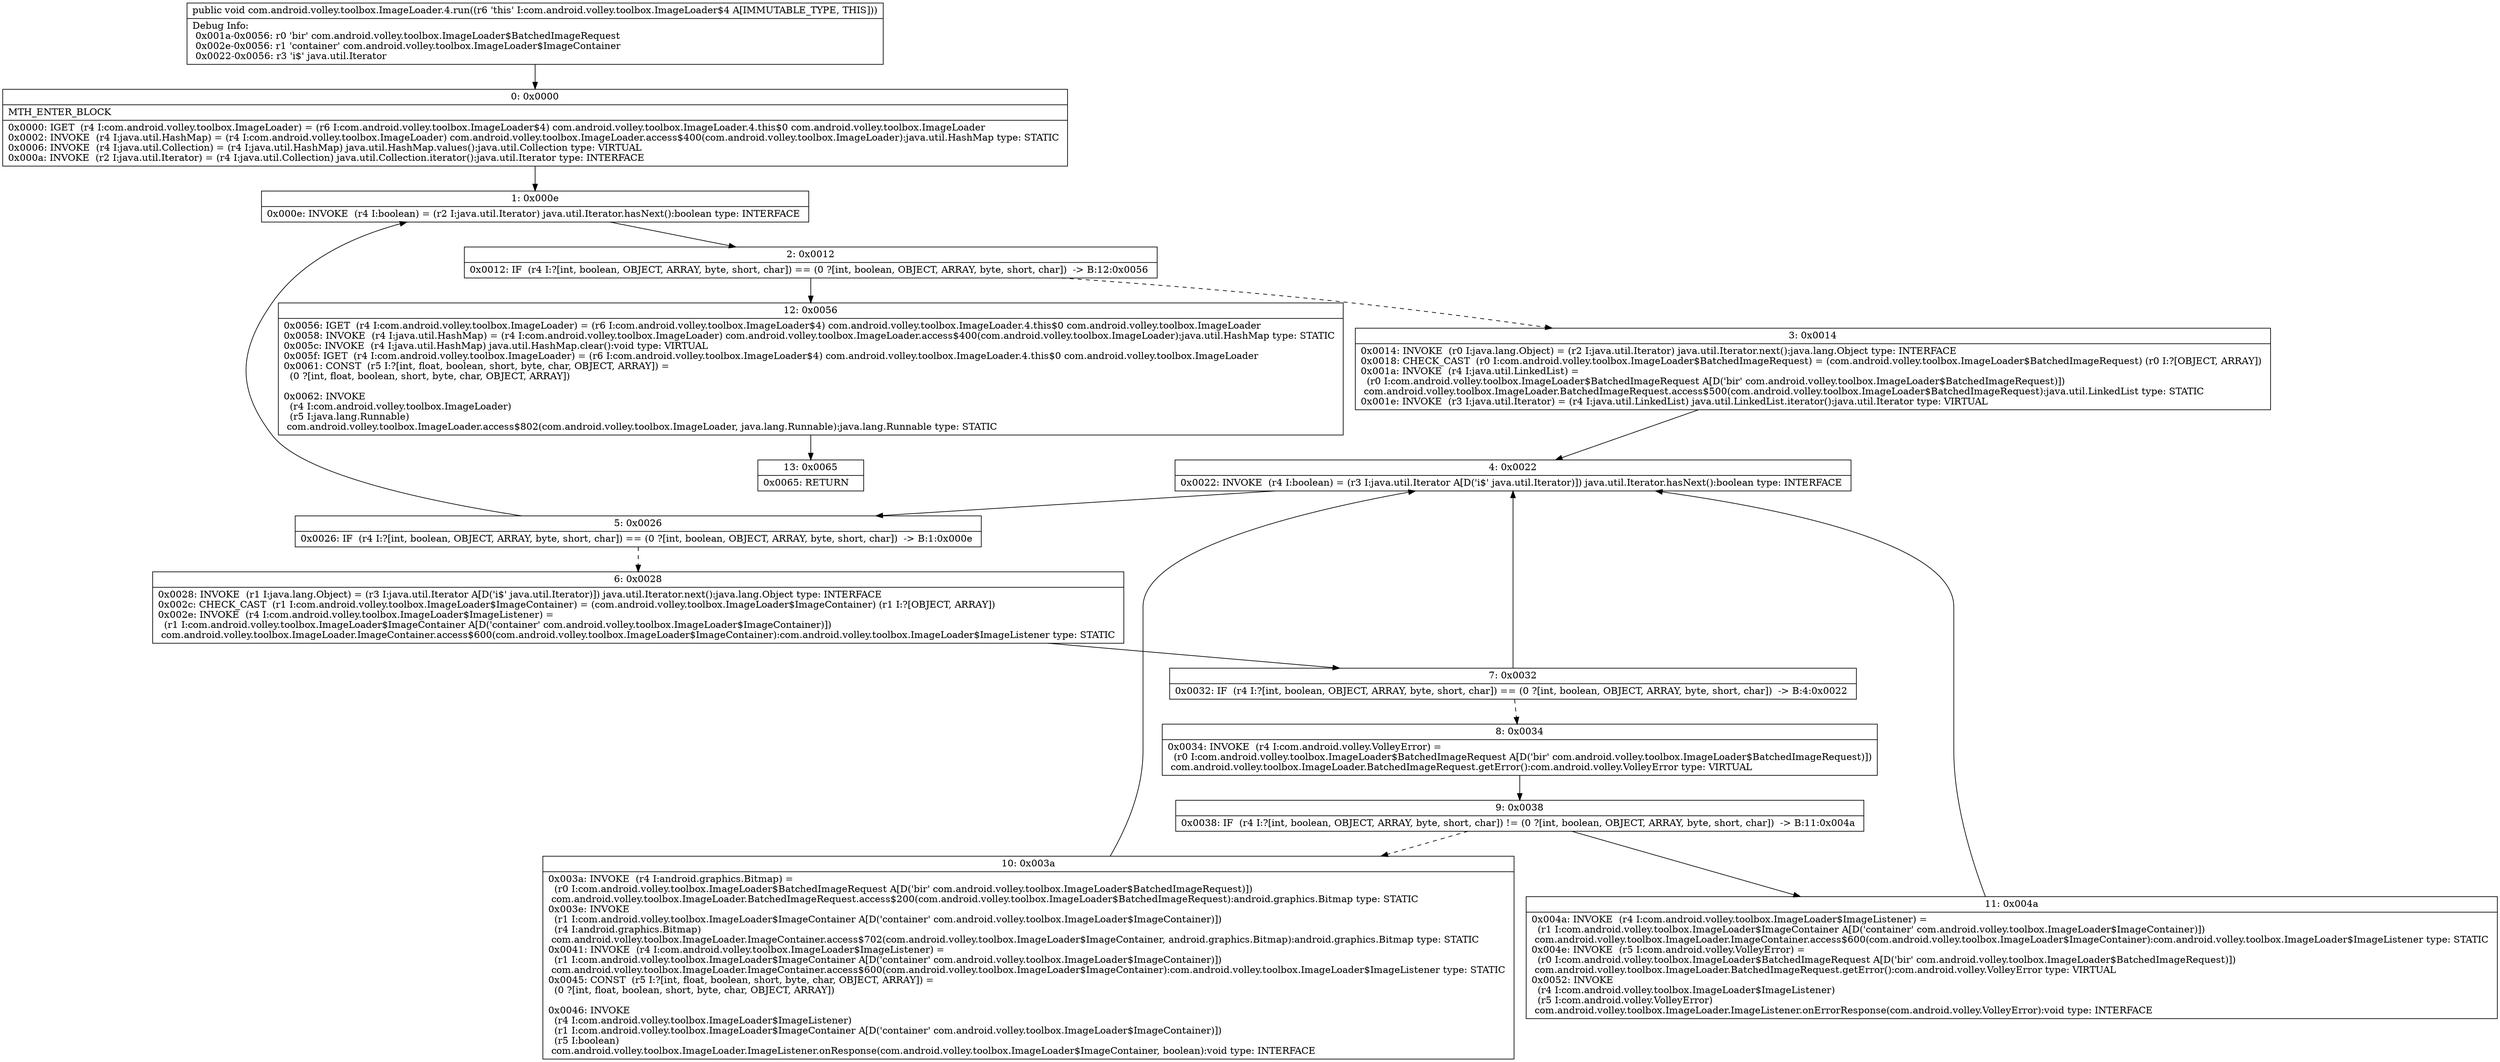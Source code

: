 digraph "CFG forcom.android.volley.toolbox.ImageLoader.4.run()V" {
Node_0 [shape=record,label="{0\:\ 0x0000|MTH_ENTER_BLOCK\l|0x0000: IGET  (r4 I:com.android.volley.toolbox.ImageLoader) = (r6 I:com.android.volley.toolbox.ImageLoader$4) com.android.volley.toolbox.ImageLoader.4.this$0 com.android.volley.toolbox.ImageLoader \l0x0002: INVOKE  (r4 I:java.util.HashMap) = (r4 I:com.android.volley.toolbox.ImageLoader) com.android.volley.toolbox.ImageLoader.access$400(com.android.volley.toolbox.ImageLoader):java.util.HashMap type: STATIC \l0x0006: INVOKE  (r4 I:java.util.Collection) = (r4 I:java.util.HashMap) java.util.HashMap.values():java.util.Collection type: VIRTUAL \l0x000a: INVOKE  (r2 I:java.util.Iterator) = (r4 I:java.util.Collection) java.util.Collection.iterator():java.util.Iterator type: INTERFACE \l}"];
Node_1 [shape=record,label="{1\:\ 0x000e|0x000e: INVOKE  (r4 I:boolean) = (r2 I:java.util.Iterator) java.util.Iterator.hasNext():boolean type: INTERFACE \l}"];
Node_2 [shape=record,label="{2\:\ 0x0012|0x0012: IF  (r4 I:?[int, boolean, OBJECT, ARRAY, byte, short, char]) == (0 ?[int, boolean, OBJECT, ARRAY, byte, short, char])  \-\> B:12:0x0056 \l}"];
Node_3 [shape=record,label="{3\:\ 0x0014|0x0014: INVOKE  (r0 I:java.lang.Object) = (r2 I:java.util.Iterator) java.util.Iterator.next():java.lang.Object type: INTERFACE \l0x0018: CHECK_CAST  (r0 I:com.android.volley.toolbox.ImageLoader$BatchedImageRequest) = (com.android.volley.toolbox.ImageLoader$BatchedImageRequest) (r0 I:?[OBJECT, ARRAY]) \l0x001a: INVOKE  (r4 I:java.util.LinkedList) = \l  (r0 I:com.android.volley.toolbox.ImageLoader$BatchedImageRequest A[D('bir' com.android.volley.toolbox.ImageLoader$BatchedImageRequest)])\l com.android.volley.toolbox.ImageLoader.BatchedImageRequest.access$500(com.android.volley.toolbox.ImageLoader$BatchedImageRequest):java.util.LinkedList type: STATIC \l0x001e: INVOKE  (r3 I:java.util.Iterator) = (r4 I:java.util.LinkedList) java.util.LinkedList.iterator():java.util.Iterator type: VIRTUAL \l}"];
Node_4 [shape=record,label="{4\:\ 0x0022|0x0022: INVOKE  (r4 I:boolean) = (r3 I:java.util.Iterator A[D('i$' java.util.Iterator)]) java.util.Iterator.hasNext():boolean type: INTERFACE \l}"];
Node_5 [shape=record,label="{5\:\ 0x0026|0x0026: IF  (r4 I:?[int, boolean, OBJECT, ARRAY, byte, short, char]) == (0 ?[int, boolean, OBJECT, ARRAY, byte, short, char])  \-\> B:1:0x000e \l}"];
Node_6 [shape=record,label="{6\:\ 0x0028|0x0028: INVOKE  (r1 I:java.lang.Object) = (r3 I:java.util.Iterator A[D('i$' java.util.Iterator)]) java.util.Iterator.next():java.lang.Object type: INTERFACE \l0x002c: CHECK_CAST  (r1 I:com.android.volley.toolbox.ImageLoader$ImageContainer) = (com.android.volley.toolbox.ImageLoader$ImageContainer) (r1 I:?[OBJECT, ARRAY]) \l0x002e: INVOKE  (r4 I:com.android.volley.toolbox.ImageLoader$ImageListener) = \l  (r1 I:com.android.volley.toolbox.ImageLoader$ImageContainer A[D('container' com.android.volley.toolbox.ImageLoader$ImageContainer)])\l com.android.volley.toolbox.ImageLoader.ImageContainer.access$600(com.android.volley.toolbox.ImageLoader$ImageContainer):com.android.volley.toolbox.ImageLoader$ImageListener type: STATIC \l}"];
Node_7 [shape=record,label="{7\:\ 0x0032|0x0032: IF  (r4 I:?[int, boolean, OBJECT, ARRAY, byte, short, char]) == (0 ?[int, boolean, OBJECT, ARRAY, byte, short, char])  \-\> B:4:0x0022 \l}"];
Node_8 [shape=record,label="{8\:\ 0x0034|0x0034: INVOKE  (r4 I:com.android.volley.VolleyError) = \l  (r0 I:com.android.volley.toolbox.ImageLoader$BatchedImageRequest A[D('bir' com.android.volley.toolbox.ImageLoader$BatchedImageRequest)])\l com.android.volley.toolbox.ImageLoader.BatchedImageRequest.getError():com.android.volley.VolleyError type: VIRTUAL \l}"];
Node_9 [shape=record,label="{9\:\ 0x0038|0x0038: IF  (r4 I:?[int, boolean, OBJECT, ARRAY, byte, short, char]) != (0 ?[int, boolean, OBJECT, ARRAY, byte, short, char])  \-\> B:11:0x004a \l}"];
Node_10 [shape=record,label="{10\:\ 0x003a|0x003a: INVOKE  (r4 I:android.graphics.Bitmap) = \l  (r0 I:com.android.volley.toolbox.ImageLoader$BatchedImageRequest A[D('bir' com.android.volley.toolbox.ImageLoader$BatchedImageRequest)])\l com.android.volley.toolbox.ImageLoader.BatchedImageRequest.access$200(com.android.volley.toolbox.ImageLoader$BatchedImageRequest):android.graphics.Bitmap type: STATIC \l0x003e: INVOKE  \l  (r1 I:com.android.volley.toolbox.ImageLoader$ImageContainer A[D('container' com.android.volley.toolbox.ImageLoader$ImageContainer)])\l  (r4 I:android.graphics.Bitmap)\l com.android.volley.toolbox.ImageLoader.ImageContainer.access$702(com.android.volley.toolbox.ImageLoader$ImageContainer, android.graphics.Bitmap):android.graphics.Bitmap type: STATIC \l0x0041: INVOKE  (r4 I:com.android.volley.toolbox.ImageLoader$ImageListener) = \l  (r1 I:com.android.volley.toolbox.ImageLoader$ImageContainer A[D('container' com.android.volley.toolbox.ImageLoader$ImageContainer)])\l com.android.volley.toolbox.ImageLoader.ImageContainer.access$600(com.android.volley.toolbox.ImageLoader$ImageContainer):com.android.volley.toolbox.ImageLoader$ImageListener type: STATIC \l0x0045: CONST  (r5 I:?[int, float, boolean, short, byte, char, OBJECT, ARRAY]) = \l  (0 ?[int, float, boolean, short, byte, char, OBJECT, ARRAY])\l \l0x0046: INVOKE  \l  (r4 I:com.android.volley.toolbox.ImageLoader$ImageListener)\l  (r1 I:com.android.volley.toolbox.ImageLoader$ImageContainer A[D('container' com.android.volley.toolbox.ImageLoader$ImageContainer)])\l  (r5 I:boolean)\l com.android.volley.toolbox.ImageLoader.ImageListener.onResponse(com.android.volley.toolbox.ImageLoader$ImageContainer, boolean):void type: INTERFACE \l}"];
Node_11 [shape=record,label="{11\:\ 0x004a|0x004a: INVOKE  (r4 I:com.android.volley.toolbox.ImageLoader$ImageListener) = \l  (r1 I:com.android.volley.toolbox.ImageLoader$ImageContainer A[D('container' com.android.volley.toolbox.ImageLoader$ImageContainer)])\l com.android.volley.toolbox.ImageLoader.ImageContainer.access$600(com.android.volley.toolbox.ImageLoader$ImageContainer):com.android.volley.toolbox.ImageLoader$ImageListener type: STATIC \l0x004e: INVOKE  (r5 I:com.android.volley.VolleyError) = \l  (r0 I:com.android.volley.toolbox.ImageLoader$BatchedImageRequest A[D('bir' com.android.volley.toolbox.ImageLoader$BatchedImageRequest)])\l com.android.volley.toolbox.ImageLoader.BatchedImageRequest.getError():com.android.volley.VolleyError type: VIRTUAL \l0x0052: INVOKE  \l  (r4 I:com.android.volley.toolbox.ImageLoader$ImageListener)\l  (r5 I:com.android.volley.VolleyError)\l com.android.volley.toolbox.ImageLoader.ImageListener.onErrorResponse(com.android.volley.VolleyError):void type: INTERFACE \l}"];
Node_12 [shape=record,label="{12\:\ 0x0056|0x0056: IGET  (r4 I:com.android.volley.toolbox.ImageLoader) = (r6 I:com.android.volley.toolbox.ImageLoader$4) com.android.volley.toolbox.ImageLoader.4.this$0 com.android.volley.toolbox.ImageLoader \l0x0058: INVOKE  (r4 I:java.util.HashMap) = (r4 I:com.android.volley.toolbox.ImageLoader) com.android.volley.toolbox.ImageLoader.access$400(com.android.volley.toolbox.ImageLoader):java.util.HashMap type: STATIC \l0x005c: INVOKE  (r4 I:java.util.HashMap) java.util.HashMap.clear():void type: VIRTUAL \l0x005f: IGET  (r4 I:com.android.volley.toolbox.ImageLoader) = (r6 I:com.android.volley.toolbox.ImageLoader$4) com.android.volley.toolbox.ImageLoader.4.this$0 com.android.volley.toolbox.ImageLoader \l0x0061: CONST  (r5 I:?[int, float, boolean, short, byte, char, OBJECT, ARRAY]) = \l  (0 ?[int, float, boolean, short, byte, char, OBJECT, ARRAY])\l \l0x0062: INVOKE  \l  (r4 I:com.android.volley.toolbox.ImageLoader)\l  (r5 I:java.lang.Runnable)\l com.android.volley.toolbox.ImageLoader.access$802(com.android.volley.toolbox.ImageLoader, java.lang.Runnable):java.lang.Runnable type: STATIC \l}"];
Node_13 [shape=record,label="{13\:\ 0x0065|0x0065: RETURN   \l}"];
MethodNode[shape=record,label="{public void com.android.volley.toolbox.ImageLoader.4.run((r6 'this' I:com.android.volley.toolbox.ImageLoader$4 A[IMMUTABLE_TYPE, THIS]))  | Debug Info:\l  0x001a\-0x0056: r0 'bir' com.android.volley.toolbox.ImageLoader$BatchedImageRequest\l  0x002e\-0x0056: r1 'container' com.android.volley.toolbox.ImageLoader$ImageContainer\l  0x0022\-0x0056: r3 'i$' java.util.Iterator\l}"];
MethodNode -> Node_0;
Node_0 -> Node_1;
Node_1 -> Node_2;
Node_2 -> Node_3[style=dashed];
Node_2 -> Node_12;
Node_3 -> Node_4;
Node_4 -> Node_5;
Node_5 -> Node_1;
Node_5 -> Node_6[style=dashed];
Node_6 -> Node_7;
Node_7 -> Node_4;
Node_7 -> Node_8[style=dashed];
Node_8 -> Node_9;
Node_9 -> Node_10[style=dashed];
Node_9 -> Node_11;
Node_10 -> Node_4;
Node_11 -> Node_4;
Node_12 -> Node_13;
}

